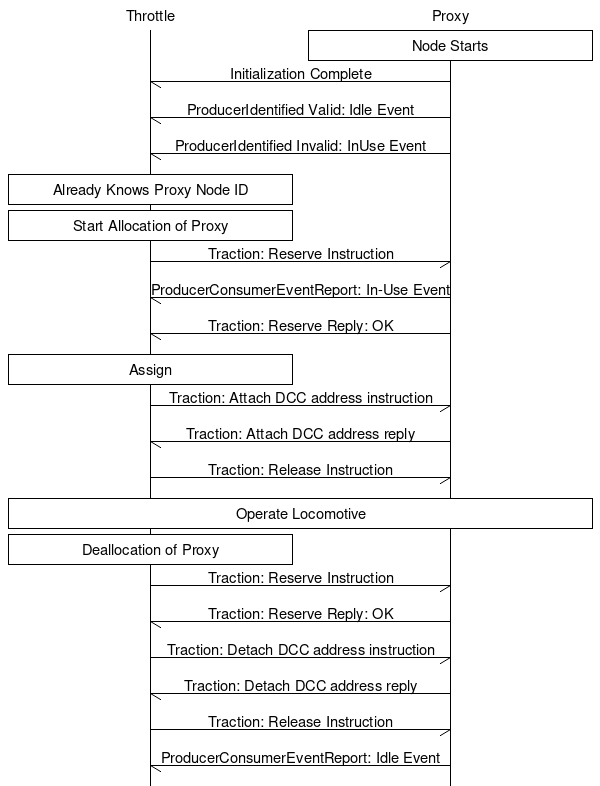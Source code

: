 # MSC for normal allocation & deallocation of a traction proxy
msc {

  t [label="Throttle"], p [label="Proxy"];


  p box p [label="Node Starts"];
  

  p->* [ label = "Initialization Complete" ] ;
  p->* [ label = "ProducerIdentified Valid: Idle Event" ] ;
  p->* [ label = "ProducerIdentified Invalid: InUse Event" ] ;

  t box t [label="Already Knows Proxy Node ID"];

  t box t [label="Start Allocation of Proxy"];

  t->p [ label = "Traction: Reserve Instruction" ] ;

  p->* [ label = "ProducerConsumerEventReport: In-Use Event" ] ;
  p->t [ label = "Traction: Reserve Reply: OK" ] ;

  t box t [label="Assign"];

  t->p [ label = "Traction: Attach DCC address instruction" ] ;
  p->t [ label = "Traction: Attach DCC address reply" ] ;

  t->p [ label = "Traction: Release Instruction" ] ;

  t box p [label="Operate Locomotive"];

  t box t [label="Deallocation of Proxy"];

  t->p [ label = "Traction: Reserve Instruction" ] ;
  p->t [ label = "Traction: Reserve Reply: OK" ] ;

  t->p [ label = "Traction: Detach DCC address instruction" ] ;
  p->t [ label = "Traction: Detach DCC address reply" ] ;
  
  t->p [ label = "Traction: Release Instruction" ] ;

  p->* [ label = "ProducerConsumerEventReport: Idle Event" ] ;
}

